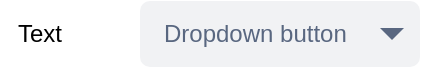 <mxfile version="13.8.1" type="github">
  <diagram id="Fms4q2X2VzTU8sDK4vQ5" name="Page-1">
    <mxGraphModel dx="1422" dy="762" grid="1" gridSize="10" guides="1" tooltips="1" connect="1" arrows="1" fold="1" page="1" pageScale="1" pageWidth="850" pageHeight="1100" math="0" shadow="0">
      <root>
        <mxCell id="0" />
        <mxCell id="1" parent="0" />
        <mxCell id="dXC-8C6GZAYKvPW1j9Kx-1" value="Dropdown button" style="rounded=1;fillColor=#F1F2F4;strokeColor=none;html=1;fontColor=#596780;align=left;fontSize=12;spacingLeft=10" vertex="1" parent="1">
          <mxGeometry x="140" y="93.5" width="140" height="33" as="geometry" />
        </mxCell>
        <mxCell id="dXC-8C6GZAYKvPW1j9Kx-2" value="" style="shape=triangle;direction=south;fillColor=#596780;strokeColor=none;html=1" vertex="1" parent="dXC-8C6GZAYKvPW1j9Kx-1">
          <mxGeometry x="1" y="0.5" width="12" height="6" relative="1" as="geometry">
            <mxPoint x="-20" y="-3" as="offset" />
          </mxGeometry>
        </mxCell>
        <mxCell id="dXC-8C6GZAYKvPW1j9Kx-3" value="Text" style="text;html=1;strokeColor=none;fillColor=none;align=center;verticalAlign=middle;whiteSpace=wrap;rounded=0;" vertex="1" parent="1">
          <mxGeometry x="70" y="100" width="40" height="20" as="geometry" />
        </mxCell>
      </root>
    </mxGraphModel>
  </diagram>
</mxfile>
